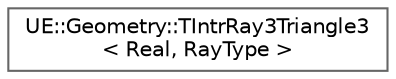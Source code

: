 digraph "Graphical Class Hierarchy"
{
 // INTERACTIVE_SVG=YES
 // LATEX_PDF_SIZE
  bgcolor="transparent";
  edge [fontname=Helvetica,fontsize=10,labelfontname=Helvetica,labelfontsize=10];
  node [fontname=Helvetica,fontsize=10,shape=box,height=0.2,width=0.4];
  rankdir="LR";
  Node0 [id="Node000000",label="UE::Geometry::TIntrRay3Triangle3\l\< Real, RayType \>",height=0.2,width=0.4,color="grey40", fillcolor="white", style="filled",URL="$d3/d99/classUE_1_1Geometry_1_1TIntrRay3Triangle3.html",tooltip="Compute intersection between 3D ray and 3D triangle."];
}

